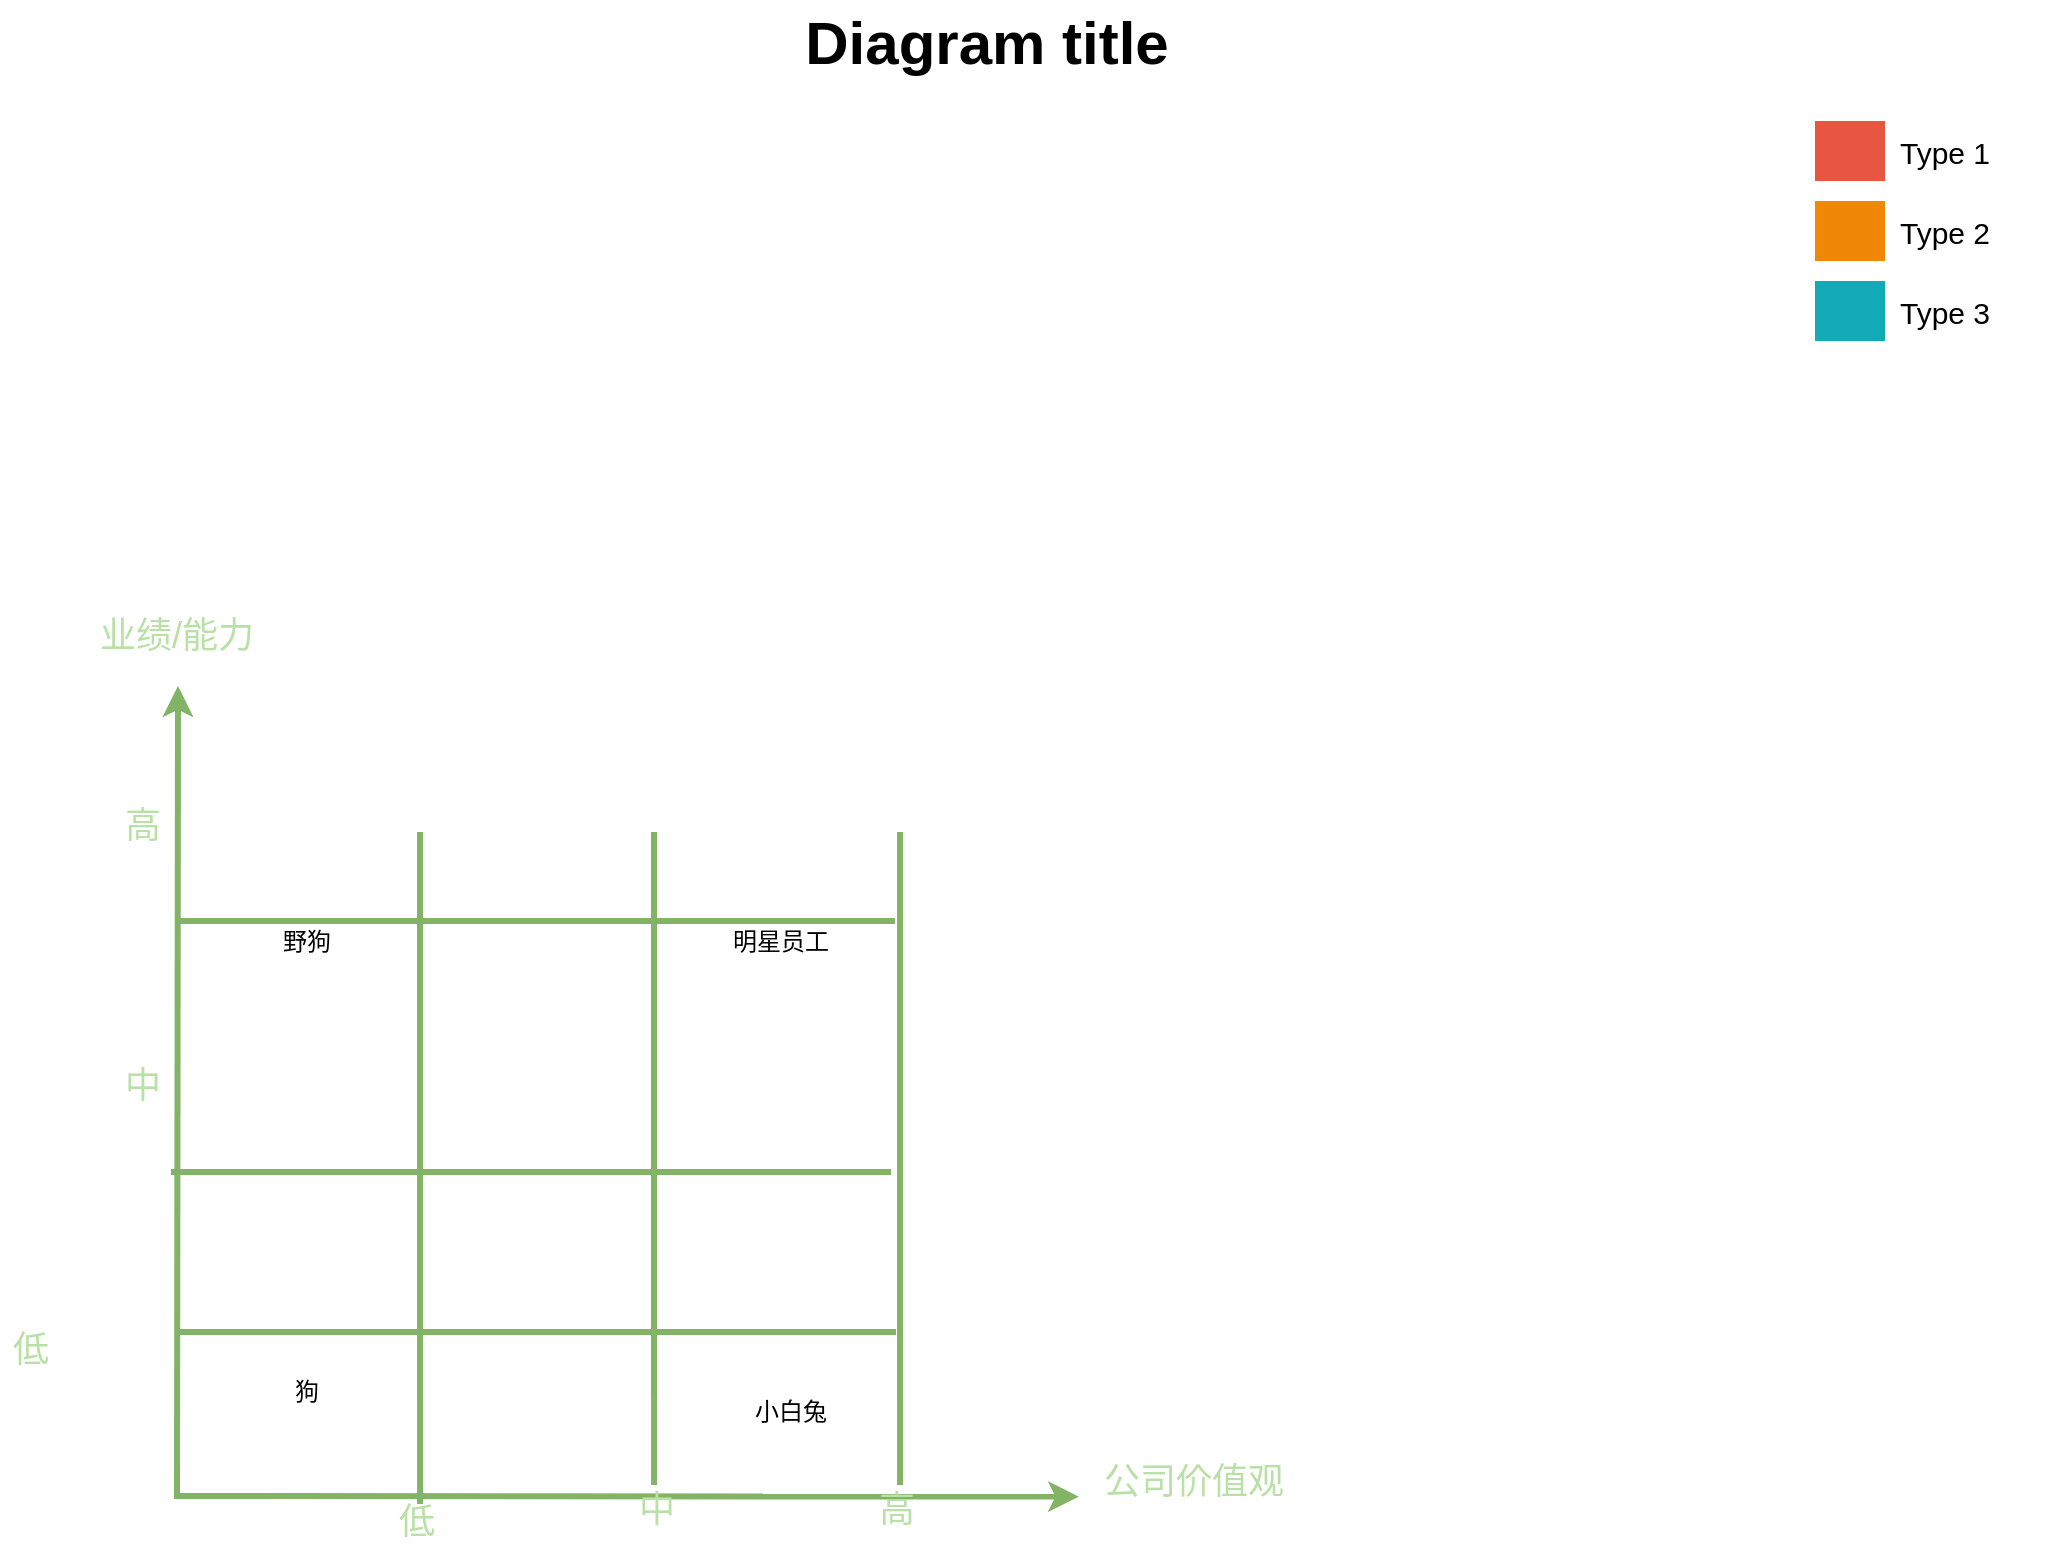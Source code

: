 <mxfile version="14.1.1" type="github">
  <diagram id="07fea595-8f29-1299-0266-81d95cde20df" name="Page-1">
    <mxGraphModel dx="-1622" dy="-449" grid="1" gridSize="10" guides="1" tooltips="1" connect="1" arrows="1" fold="1" page="1" pageScale="1" pageWidth="1169" pageHeight="827" background="#FFFFFF" math="0" shadow="0">
      <root>
        <mxCell id="0" />
        <mxCell id="1" parent="0" />
        <mxCell id="727" value="" style="edgeStyle=none;html=1;fontColor=#000000;strokeWidth=3;strokeColor=#82b366;fillColor=#d5e8d4;" parent="1" edge="1">
          <mxGeometry width="100" height="100" relative="1" as="geometry">
            <mxPoint x="2438.5" y="1601.5" as="sourcePoint" />
            <mxPoint x="2439" y="1197" as="targetPoint" />
          </mxGeometry>
        </mxCell>
        <mxCell id="734" value="" style="edgeStyle=none;html=1;fontColor=#000000;strokeWidth=3;strokeColor=#82b366;fillColor=#d5e8d4;" parent="1" edge="1">
          <mxGeometry width="100" height="100" relative="1" as="geometry">
            <mxPoint x="2437" y="1602" as="sourcePoint" />
            <mxPoint x="2889.5" y="1602.31" as="targetPoint" />
          </mxGeometry>
        </mxCell>
        <mxCell id="735" value="&lt;font color=&quot;#b9e0a5&quot;&gt;公司价值观&lt;/font&gt;" style="text;spacingTop=-5;html=1;fontSize=18;fontStyle=0;points=[];strokeColor=none;" parent="1" vertex="1">
          <mxGeometry x="2900" y="1582.5" width="80" height="20" as="geometry" />
        </mxCell>
        <mxCell id="736" value="&lt;font color=&quot;#b9e0a5&quot;&gt;低&lt;/font&gt;" style="text;spacingTop=-5;align=center;verticalAlign=middle;fontStyle=0;html=1;fontSize=18;points=[];strokeColor=none;" parent="1" vertex="1">
          <mxGeometry x="2497.5" y="1602.5" width="120" height="30" as="geometry" />
        </mxCell>
        <mxCell id="737" value="&lt;font color=&quot;#b9e0a5&quot;&gt;中&lt;/font&gt;" style="text;spacingTop=-5;align=center;verticalAlign=middle;fontStyle=0;html=1;fontSize=18;points=[];strokeColor=none;" parent="1" vertex="1">
          <mxGeometry x="2617.5" y="1596.5" width="120" height="30" as="geometry" />
        </mxCell>
        <mxCell id="738" value="&lt;font color=&quot;#b9e0a5&quot;&gt;高&lt;/font&gt;" style="text;spacingTop=-5;align=center;verticalAlign=middle;fontStyle=0;html=1;fontSize=18;points=[];strokeColor=none;" parent="1" vertex="1">
          <mxGeometry x="2737.5" y="1596.5" width="120" height="30" as="geometry" />
        </mxCell>
        <mxCell id="739" value="" style="whiteSpace=wrap;fillColor=#12AAB5;gradientColor=none;gradientDirection=east;strokeColor=none;html=1;fontColor=#23445d;" parent="1" vertex="1">
          <mxGeometry x="3257.5" y="994.5" width="35.0" height="30.0" as="geometry" />
        </mxCell>
        <mxCell id="740" value="" style="whiteSpace=wrap;fillColor=#F08705;gradientColor=none;gradientDirection=east;strokeColor=none;html=1;fontColor=#23445d;" parent="1" vertex="1">
          <mxGeometry x="3257.5" y="954.5" width="35.0" height="30.0" as="geometry" />
        </mxCell>
        <mxCell id="741" value="" style="whiteSpace=wrap;fillColor=#E85642;gradientColor=none;gradientDirection=east;strokeColor=none;html=1;fontColor=#23445d;" parent="1" vertex="1">
          <mxGeometry x="3257.5" y="914.5" width="35.0" height="30.0" as="geometry" />
        </mxCell>
        <mxCell id="742" value="Type 1" style="text;spacingTop=-5;html=1;points=[];fontSize=15;" parent="1" vertex="1">
          <mxGeometry x="3297.5" y="919.5" width="80" height="20" as="geometry" />
        </mxCell>
        <mxCell id="743" value="Type 2" style="text;spacingTop=-5;html=1;points=[];fontSize=15;" parent="1" vertex="1">
          <mxGeometry x="3297.5" y="959.5" width="80" height="20" as="geometry" />
        </mxCell>
        <mxCell id="744" value="Type 3" style="text;spacingTop=-5;html=1;points=[];fontSize=15;" parent="1" vertex="1">
          <mxGeometry x="3297.5" y="999.5" width="80" height="20" as="geometry" />
        </mxCell>
        <mxCell id="745" value="&lt;font color=&quot;#b9e0a5&quot;&gt;业绩/能力&lt;/font&gt;" style="text;spacingTop=-5;html=1;fontSize=18;fontStyle=0;points=[]" parent="1" vertex="1">
          <mxGeometry x="2397.5" y="1160" width="80" height="20" as="geometry" />
        </mxCell>
        <mxCell id="746" value="&lt;font color=&quot;#b9e0a5&quot;&gt;低&lt;/font&gt;" style="text;spacingTop=-5;align=center;verticalAlign=middle;fontStyle=0;html=1;fontSize=18;points=[]" parent="1" vertex="1">
          <mxGeometry x="2350" y="1466.5" width="30" height="130.0" as="geometry" />
        </mxCell>
        <mxCell id="747" value="&lt;font color=&quot;#b9e0a5&quot;&gt;中&lt;/font&gt;" style="text;spacingTop=-5;align=center;verticalAlign=middle;fontStyle=0;html=1;fontSize=18;points=[]" parent="1" vertex="1">
          <mxGeometry x="2405.5" y="1334.5" width="30" height="130.0" as="geometry" />
        </mxCell>
        <mxCell id="748" value="&lt;font color=&quot;#b9e0a5&quot;&gt;高&lt;/font&gt;" style="text;spacingTop=-5;align=center;verticalAlign=middle;fontStyle=0;html=1;fontSize=18;points=[]" parent="1" vertex="1">
          <mxGeometry x="2405.5" y="1204.5" width="30" height="130.0" as="geometry" />
        </mxCell>
        <mxCell id="749" value="&lt;font style=&quot;font-size: 30px;&quot;&gt;Diagram title&lt;/font&gt;" style="text;spacingTop=-5;align=center;verticalAlign=middle;fontSize=30;fontStyle=1;html=1;points=[]" parent="1" vertex="1">
          <mxGeometry x="2437.5" y="854.5" width="810" height="45" as="geometry" />
        </mxCell>
        <mxCell id="U7ZelPJluDHWmrLzTlLS-753" value="" style="endArrow=none;html=1;exitX=0.521;exitY=0.117;exitDx=0;exitDy=0;exitPerimeter=0;strokeWidth=3;strokeColor=#82b366;fillColor=#d5e8d4;" edge="1" parent="1" source="736">
          <mxGeometry width="50" height="50" relative="1" as="geometry">
            <mxPoint x="2540" y="1480" as="sourcePoint" />
            <mxPoint x="2560" y="1270" as="targetPoint" />
          </mxGeometry>
        </mxCell>
        <mxCell id="U7ZelPJluDHWmrLzTlLS-756" value="" style="endArrow=none;html=1;exitX=0.521;exitY=0.117;exitDx=0;exitDy=0;exitPerimeter=0;strokeWidth=3;strokeColor=#82b366;fillColor=#d5e8d4;" edge="1" parent="1">
          <mxGeometry width="50" height="50" relative="1" as="geometry">
            <mxPoint x="2677.02" y="1596.5" as="sourcePoint" />
            <mxPoint x="2677" y="1270" as="targetPoint" />
          </mxGeometry>
        </mxCell>
        <mxCell id="U7ZelPJluDHWmrLzTlLS-757" value="" style="endArrow=none;html=1;exitX=0.521;exitY=0.117;exitDx=0;exitDy=0;exitPerimeter=0;strokeWidth=3;strokeColor=#82b366;fillColor=#d5e8d4;" edge="1" parent="1">
          <mxGeometry width="50" height="50" relative="1" as="geometry">
            <mxPoint x="2800.02" y="1596.5" as="sourcePoint" />
            <mxPoint x="2800" y="1270" as="targetPoint" />
          </mxGeometry>
        </mxCell>
        <mxCell id="U7ZelPJluDHWmrLzTlLS-758" value="" style="endArrow=none;html=1;strokeWidth=3;strokeColor=#82b366;fillColor=#d5e8d4;" edge="1" parent="1">
          <mxGeometry width="50" height="50" relative="1" as="geometry">
            <mxPoint x="2437.5" y="1314.5" as="sourcePoint" />
            <mxPoint x="2797.5" y="1314.5" as="targetPoint" />
          </mxGeometry>
        </mxCell>
        <mxCell id="U7ZelPJluDHWmrLzTlLS-759" value="" style="endArrow=none;html=1;strokeWidth=3;strokeColor=#82b366;fillColor=#d5e8d4;" edge="1" parent="1">
          <mxGeometry width="50" height="50" relative="1" as="geometry">
            <mxPoint x="2435.5" y="1440" as="sourcePoint" />
            <mxPoint x="2795.5" y="1440" as="targetPoint" />
          </mxGeometry>
        </mxCell>
        <mxCell id="U7ZelPJluDHWmrLzTlLS-760" value="" style="endArrow=none;html=1;strokeWidth=3;strokeColor=#82b366;fillColor=#d5e8d4;" edge="1" parent="1">
          <mxGeometry width="50" height="50" relative="1" as="geometry">
            <mxPoint x="2437.5" y="1520" as="sourcePoint" />
            <mxPoint x="2798" y="1520" as="targetPoint" />
            <Array as="points">
              <mxPoint x="2617.5" y="1520" />
            </Array>
          </mxGeometry>
        </mxCell>
        <mxCell id="U7ZelPJluDHWmrLzTlLS-763" value="小白兔" style="text;html=1;align=center;verticalAlign=middle;resizable=0;points=[];autosize=1;" vertex="1" parent="1">
          <mxGeometry x="2720" y="1550" width="50" height="20" as="geometry" />
        </mxCell>
        <mxCell id="U7ZelPJluDHWmrLzTlLS-764" value="狗" style="text;html=1;align=center;verticalAlign=middle;resizable=0;points=[];autosize=1;" vertex="1" parent="1">
          <mxGeometry x="2487.5" y="1540" width="30" height="20" as="geometry" />
        </mxCell>
        <mxCell id="U7ZelPJluDHWmrLzTlLS-765" value="野狗" style="text;html=1;align=center;verticalAlign=middle;resizable=0;points=[];autosize=1;" vertex="1" parent="1">
          <mxGeometry x="2482.5" y="1314.5" width="40" height="20" as="geometry" />
        </mxCell>
        <mxCell id="U7ZelPJluDHWmrLzTlLS-766" value="明星员工" style="text;html=1;align=center;verticalAlign=middle;resizable=0;points=[];autosize=1;" vertex="1" parent="1">
          <mxGeometry x="2710" y="1314.5" width="60" height="20" as="geometry" />
        </mxCell>
      </root>
    </mxGraphModel>
  </diagram>
</mxfile>
